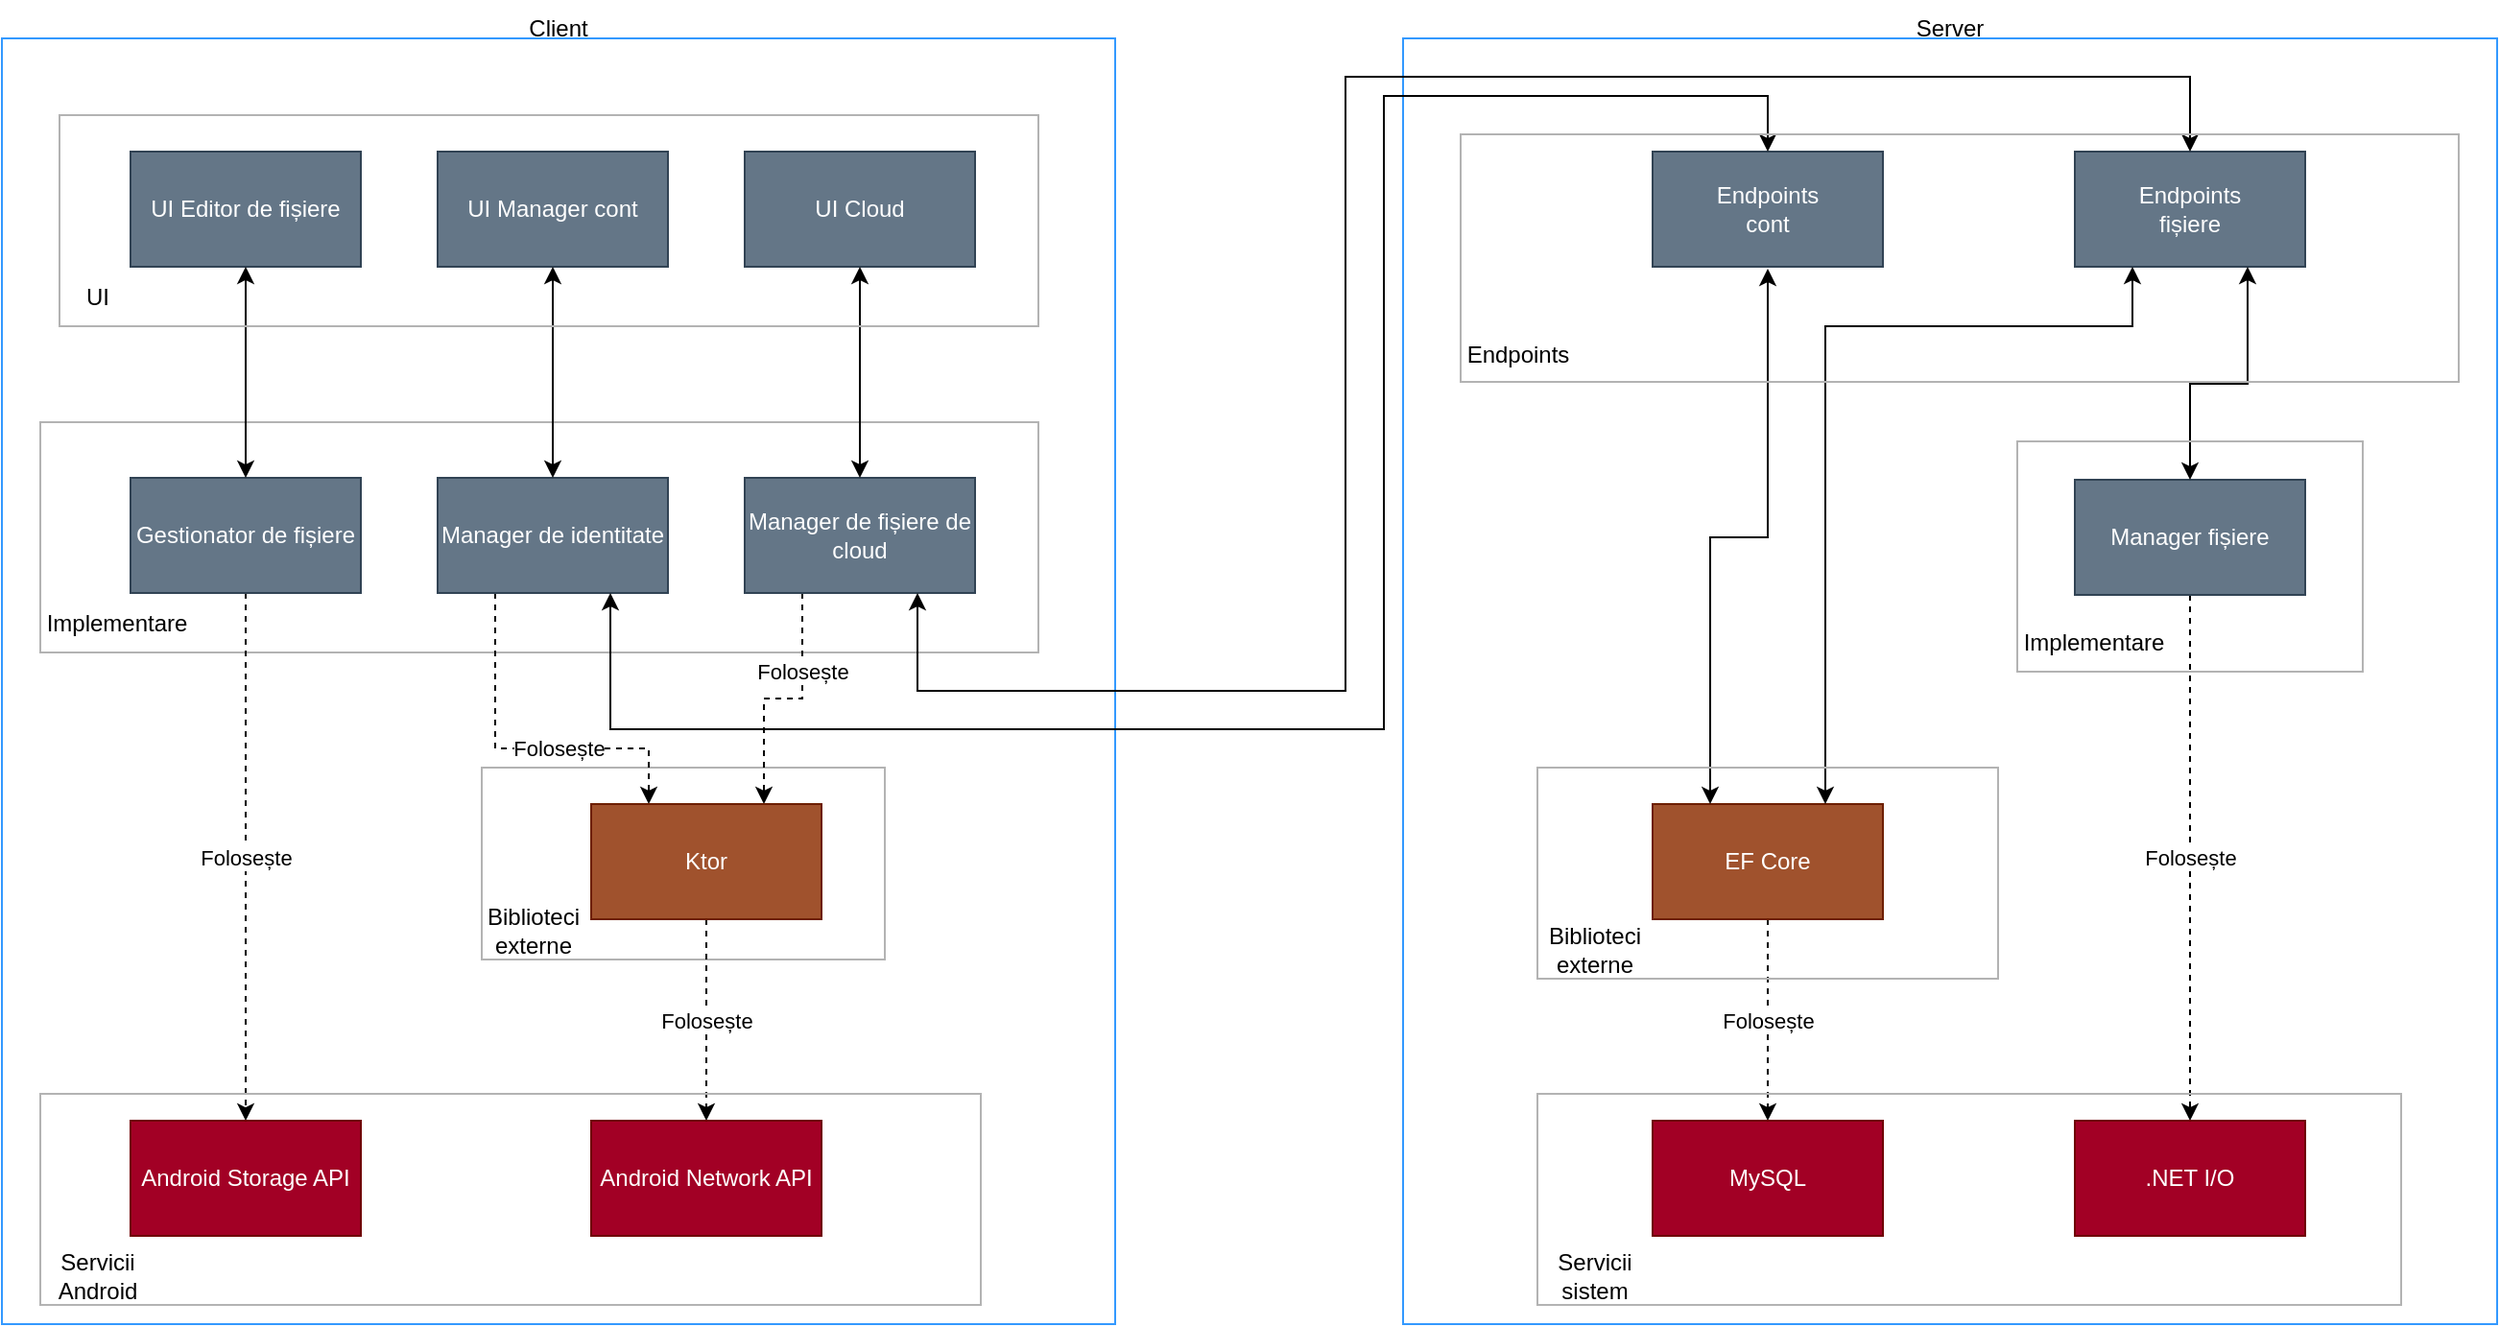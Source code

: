 <mxfile version="26.1.1">
  <diagram name="Page-1" id="QWus57eGXIuECSsaH0sc">
    <mxGraphModel dx="2390" dy="1392" grid="1" gridSize="10" guides="1" tooltips="1" connect="1" arrows="1" fold="1" page="1" pageScale="1" pageWidth="827" pageHeight="1169" math="0" shadow="0">
      <root>
        <mxCell id="0" />
        <mxCell id="1" parent="0" />
        <mxCell id="iNdI6l6NT3YfjhO-xF1K-56" value="" style="rounded=0;whiteSpace=wrap;html=1;fillColor=none;strokeColor=#3399FF;" vertex="1" parent="1">
          <mxGeometry x="740" y="70" width="570" height="670" as="geometry" />
        </mxCell>
        <mxCell id="iNdI6l6NT3YfjhO-xF1K-23" value="" style="rounded=0;whiteSpace=wrap;html=1;fillColor=none;strokeColor=#3399FF;movable=1;resizable=1;rotatable=1;deletable=1;editable=1;locked=0;connectable=1;" vertex="1" parent="1">
          <mxGeometry x="10" y="70" width="580" height="670" as="geometry" />
        </mxCell>
        <mxCell id="iNdI6l6NT3YfjhO-xF1K-29" value="" style="rounded=0;whiteSpace=wrap;html=1;fillColor=none;strokeColor=#B3B3B3;" vertex="1" parent="1">
          <mxGeometry x="260" y="450" width="210" height="100" as="geometry" />
        </mxCell>
        <mxCell id="iNdI6l6NT3YfjhO-xF1K-27" value="" style="rounded=0;whiteSpace=wrap;html=1;fillColor=none;movable=1;resizable=1;rotatable=1;deletable=1;editable=1;locked=0;connectable=1;strokeColor=#B3B3B3;" vertex="1" parent="1">
          <mxGeometry x="30" y="270" width="520" height="120" as="geometry" />
        </mxCell>
        <mxCell id="iNdI6l6NT3YfjhO-xF1K-38" value="Folosește" style="edgeStyle=orthogonalEdgeStyle;rounded=0;orthogonalLoop=1;jettySize=auto;html=1;exitX=0.25;exitY=1;exitDx=0;exitDy=0;entryX=0.75;entryY=0;entryDx=0;entryDy=0;dashed=1;" edge="1" parent="1" source="iNdI6l6NT3YfjhO-xF1K-1" target="iNdI6l6NT3YfjhO-xF1K-11">
          <mxGeometry x="-0.369" relative="1" as="geometry">
            <mxPoint as="offset" />
          </mxGeometry>
        </mxCell>
        <mxCell id="iNdI6l6NT3YfjhO-xF1K-1" value="Manager de fișiere de cloud" style="rounded=0;whiteSpace=wrap;html=1;fillColor=#647687;fontColor=#ffffff;strokeColor=#314354;" vertex="1" parent="1">
          <mxGeometry x="397" y="299" width="120" height="60" as="geometry" />
        </mxCell>
        <mxCell id="iNdI6l6NT3YfjhO-xF1K-37" value="Folosește" style="edgeStyle=orthogonalEdgeStyle;rounded=0;orthogonalLoop=1;jettySize=auto;html=1;exitX=0.25;exitY=1;exitDx=0;exitDy=0;entryX=0.25;entryY=0;entryDx=0;entryDy=0;dashed=1;" edge="1" parent="1" source="iNdI6l6NT3YfjhO-xF1K-2" target="iNdI6l6NT3YfjhO-xF1K-11">
          <mxGeometry x="0.2" relative="1" as="geometry">
            <Array as="points">
              <mxPoint x="267" y="440" />
              <mxPoint x="347" y="440" />
            </Array>
            <mxPoint as="offset" />
          </mxGeometry>
        </mxCell>
        <mxCell id="iNdI6l6NT3YfjhO-xF1K-2" value="Manager de identitate" style="rounded=0;whiteSpace=wrap;html=1;fillColor=#647687;fontColor=#ffffff;strokeColor=#314354;" vertex="1" parent="1">
          <mxGeometry x="237" y="299" width="120" height="60" as="geometry" />
        </mxCell>
        <mxCell id="iNdI6l6NT3YfjhO-xF1K-20" value="Folosește" style="edgeStyle=orthogonalEdgeStyle;rounded=0;orthogonalLoop=1;jettySize=auto;html=1;entryX=0.5;entryY=0;entryDx=0;entryDy=0;dashed=1;" edge="1" parent="1" source="iNdI6l6NT3YfjhO-xF1K-3" target="iNdI6l6NT3YfjhO-xF1K-17">
          <mxGeometry relative="1" as="geometry" />
        </mxCell>
        <mxCell id="iNdI6l6NT3YfjhO-xF1K-3" value="Gestionator de fișiere" style="rounded=0;whiteSpace=wrap;html=1;fillColor=#647687;fontColor=#ffffff;strokeColor=#314354;" vertex="1" parent="1">
          <mxGeometry x="77" y="299" width="120" height="60" as="geometry" />
        </mxCell>
        <mxCell id="iNdI6l6NT3YfjhO-xF1K-4" value="UI Editor de fișiere" style="rounded=0;whiteSpace=wrap;html=1;fillColor=#647687;fontColor=#ffffff;strokeColor=#314354;" vertex="1" parent="1">
          <mxGeometry x="77" y="129" width="120" height="60" as="geometry" />
        </mxCell>
        <mxCell id="iNdI6l6NT3YfjhO-xF1K-5" value="UI Cloud" style="rounded=0;whiteSpace=wrap;html=1;fillColor=#647687;fontColor=#ffffff;strokeColor=#314354;" vertex="1" parent="1">
          <mxGeometry x="397" y="129" width="120" height="60" as="geometry" />
        </mxCell>
        <mxCell id="iNdI6l6NT3YfjhO-xF1K-6" value="UI Manager cont" style="rounded=0;whiteSpace=wrap;html=1;fillColor=#647687;fontColor=#ffffff;strokeColor=#314354;" vertex="1" parent="1">
          <mxGeometry x="237" y="129" width="120" height="60" as="geometry" />
        </mxCell>
        <mxCell id="iNdI6l6NT3YfjhO-xF1K-7" value="" style="endArrow=classic;startArrow=classic;html=1;rounded=0;exitX=0.5;exitY=1;exitDx=0;exitDy=0;entryX=0.5;entryY=0;entryDx=0;entryDy=0;" edge="1" parent="1" source="iNdI6l6NT3YfjhO-xF1K-4" target="iNdI6l6NT3YfjhO-xF1K-3">
          <mxGeometry width="50" height="50" relative="1" as="geometry">
            <mxPoint x="137" y="199" as="sourcePoint" />
            <mxPoint x="137" y="289" as="targetPoint" />
          </mxGeometry>
        </mxCell>
        <mxCell id="iNdI6l6NT3YfjhO-xF1K-8" value="" style="endArrow=classic;startArrow=classic;html=1;rounded=0;exitX=0.5;exitY=1;exitDx=0;exitDy=0;entryX=0.5;entryY=0;entryDx=0;entryDy=0;" edge="1" parent="1" source="iNdI6l6NT3YfjhO-xF1K-6" target="iNdI6l6NT3YfjhO-xF1K-2">
          <mxGeometry width="50" height="50" relative="1" as="geometry">
            <mxPoint x="297" y="219" as="sourcePoint" />
            <mxPoint x="277" y="279" as="targetPoint" />
          </mxGeometry>
        </mxCell>
        <mxCell id="iNdI6l6NT3YfjhO-xF1K-10" value="" style="endArrow=classic;startArrow=classic;html=1;rounded=0;exitX=0.5;exitY=1;exitDx=0;exitDy=0;entryX=0.5;entryY=0;entryDx=0;entryDy=0;" edge="1" parent="1" source="iNdI6l6NT3YfjhO-xF1K-5" target="iNdI6l6NT3YfjhO-xF1K-1">
          <mxGeometry width="50" height="50" relative="1" as="geometry">
            <mxPoint x="307" y="199" as="sourcePoint" />
            <mxPoint x="447" y="269" as="targetPoint" />
          </mxGeometry>
        </mxCell>
        <mxCell id="iNdI6l6NT3YfjhO-xF1K-21" value="Folosește" style="edgeStyle=orthogonalEdgeStyle;rounded=0;orthogonalLoop=1;jettySize=auto;html=1;dashed=1;" edge="1" parent="1" source="iNdI6l6NT3YfjhO-xF1K-11" target="iNdI6l6NT3YfjhO-xF1K-18">
          <mxGeometry relative="1" as="geometry" />
        </mxCell>
        <mxCell id="iNdI6l6NT3YfjhO-xF1K-11" value="Ktor" style="rounded=0;whiteSpace=wrap;html=1;fillColor=#a0522d;fontColor=#ffffff;strokeColor=#6D1F00;" vertex="1" parent="1">
          <mxGeometry x="317" y="469" width="120" height="60" as="geometry" />
        </mxCell>
        <mxCell id="iNdI6l6NT3YfjhO-xF1K-17" value="Android Storage API" style="rounded=0;whiteSpace=wrap;html=1;fillColor=#a20025;fontColor=#ffffff;strokeColor=#6F0000;" vertex="1" parent="1">
          <mxGeometry x="77" y="634" width="120" height="60" as="geometry" />
        </mxCell>
        <mxCell id="iNdI6l6NT3YfjhO-xF1K-18" value="Android Network API" style="rounded=0;whiteSpace=wrap;html=1;fillColor=#a20025;fontColor=#ffffff;strokeColor=#6F0000;" vertex="1" parent="1">
          <mxGeometry x="317" y="634" width="120" height="60" as="geometry" />
        </mxCell>
        <mxCell id="iNdI6l6NT3YfjhO-xF1K-22" value="" style="rounded=0;whiteSpace=wrap;html=1;fillColor=none;strokeColor=#B3B3B3;" vertex="1" parent="1">
          <mxGeometry x="40" y="110" width="510" height="110" as="geometry" />
        </mxCell>
        <mxCell id="iNdI6l6NT3YfjhO-xF1K-24" value="Client" style="text;html=1;align=center;verticalAlign=middle;whiteSpace=wrap;rounded=0;" vertex="1" parent="1">
          <mxGeometry x="270" y="50" width="60" height="30" as="geometry" />
        </mxCell>
        <mxCell id="iNdI6l6NT3YfjhO-xF1K-26" value="UI" style="text;html=1;align=center;verticalAlign=middle;whiteSpace=wrap;rounded=0;" vertex="1" parent="1">
          <mxGeometry x="30" y="190" width="60" height="30" as="geometry" />
        </mxCell>
        <mxCell id="iNdI6l6NT3YfjhO-xF1K-28" value="Implementare" style="text;html=1;align=center;verticalAlign=middle;whiteSpace=wrap;rounded=0;" vertex="1" parent="1">
          <mxGeometry x="40" y="360" width="60" height="30" as="geometry" />
        </mxCell>
        <mxCell id="iNdI6l6NT3YfjhO-xF1K-30" value="Biblioteci&lt;br&gt;externe" style="text;html=1;align=center;verticalAlign=middle;whiteSpace=wrap;rounded=0;" vertex="1" parent="1">
          <mxGeometry x="257" y="520" width="60" height="30" as="geometry" />
        </mxCell>
        <mxCell id="iNdI6l6NT3YfjhO-xF1K-31" value="" style="rounded=0;whiteSpace=wrap;html=1;fillColor=none;strokeColor=#B3B3B3;" vertex="1" parent="1">
          <mxGeometry x="30" y="620" width="490" height="110" as="geometry" />
        </mxCell>
        <mxCell id="iNdI6l6NT3YfjhO-xF1K-32" value="Servicii&lt;div&gt;Android&lt;/div&gt;" style="text;html=1;align=center;verticalAlign=middle;whiteSpace=wrap;rounded=0;" vertex="1" parent="1">
          <mxGeometry x="30" y="700" width="60" height="30" as="geometry" />
        </mxCell>
        <mxCell id="iNdI6l6NT3YfjhO-xF1K-33" value="Endpoints&lt;div&gt;cont&lt;/div&gt;" style="rounded=0;whiteSpace=wrap;html=1;fillColor=#647687;fontColor=#ffffff;strokeColor=#314354;" vertex="1" parent="1">
          <mxGeometry x="870" y="129" width="120" height="60" as="geometry" />
        </mxCell>
        <mxCell id="iNdI6l6NT3YfjhO-xF1K-34" value="Endpoints&lt;div&gt;fișiere&lt;/div&gt;" style="rounded=0;whiteSpace=wrap;html=1;fillColor=#647687;fontColor=#ffffff;strokeColor=#314354;" vertex="1" parent="1">
          <mxGeometry x="1090" y="129" width="120" height="60" as="geometry" />
        </mxCell>
        <mxCell id="iNdI6l6NT3YfjhO-xF1K-35" value="" style="endArrow=classic;startArrow=classic;html=1;rounded=0;exitX=0.75;exitY=1;exitDx=0;exitDy=0;entryX=0.5;entryY=0;entryDx=0;entryDy=0;" edge="1" parent="1" source="iNdI6l6NT3YfjhO-xF1K-2" target="iNdI6l6NT3YfjhO-xF1K-33">
          <mxGeometry width="50" height="50" relative="1" as="geometry">
            <mxPoint x="300" y="360" as="sourcePoint" />
            <mxPoint x="660" y="140" as="targetPoint" />
            <Array as="points">
              <mxPoint x="327" y="430" />
              <mxPoint x="730" y="430" />
              <mxPoint x="730" y="100" />
              <mxPoint x="930" y="100" />
            </Array>
          </mxGeometry>
        </mxCell>
        <mxCell id="iNdI6l6NT3YfjhO-xF1K-36" value="" style="endArrow=classic;startArrow=classic;html=1;rounded=0;entryX=0.75;entryY=1;entryDx=0;entryDy=0;exitX=0.5;exitY=0;exitDx=0;exitDy=0;" edge="1" parent="1" source="iNdI6l6NT3YfjhO-xF1K-34" target="iNdI6l6NT3YfjhO-xF1K-1">
          <mxGeometry width="50" height="50" relative="1" as="geometry">
            <mxPoint x="790" y="260" as="sourcePoint" />
            <mxPoint x="500" y="370" as="targetPoint" />
            <Array as="points">
              <mxPoint x="1150" y="90" />
              <mxPoint x="710" y="90" />
              <mxPoint x="710" y="410" />
              <mxPoint x="487" y="410" />
            </Array>
          </mxGeometry>
        </mxCell>
        <mxCell id="iNdI6l6NT3YfjhO-xF1K-43" value="Folosește" style="edgeStyle=orthogonalEdgeStyle;rounded=0;orthogonalLoop=1;jettySize=auto;html=1;dashed=1;" edge="1" parent="1" source="iNdI6l6NT3YfjhO-xF1K-39" target="iNdI6l6NT3YfjhO-xF1K-40">
          <mxGeometry relative="1" as="geometry" />
        </mxCell>
        <mxCell id="iNdI6l6NT3YfjhO-xF1K-39" value="EF Core" style="rounded=0;whiteSpace=wrap;html=1;fillColor=#a0522d;fontColor=#ffffff;strokeColor=#6D1F00;" vertex="1" parent="1">
          <mxGeometry x="870" y="469" width="120" height="60" as="geometry" />
        </mxCell>
        <mxCell id="iNdI6l6NT3YfjhO-xF1K-40" value="MySQL" style="rounded=0;whiteSpace=wrap;html=1;fillColor=#a20025;fontColor=#ffffff;strokeColor=#6F0000;" vertex="1" parent="1">
          <mxGeometry x="870" y="634" width="120" height="60" as="geometry" />
        </mxCell>
        <mxCell id="iNdI6l6NT3YfjhO-xF1K-41" value="" style="endArrow=classic;startArrow=classic;html=1;rounded=0;entryX=0.25;entryY=0;entryDx=0;entryDy=0;" edge="1" parent="1" target="iNdI6l6NT3YfjhO-xF1K-39">
          <mxGeometry width="50" height="50" relative="1" as="geometry">
            <mxPoint x="930" y="190" as="sourcePoint" />
            <mxPoint x="930" y="259.711" as="targetPoint" />
            <Array as="points">
              <mxPoint x="930" y="330" />
              <mxPoint x="900" y="330" />
            </Array>
          </mxGeometry>
        </mxCell>
        <mxCell id="iNdI6l6NT3YfjhO-xF1K-42" value="" style="endArrow=classic;startArrow=classic;html=1;rounded=0;entryX=0.75;entryY=0;entryDx=0;entryDy=0;exitX=0.25;exitY=1;exitDx=0;exitDy=0;" edge="1" parent="1" source="iNdI6l6NT3YfjhO-xF1K-34" target="iNdI6l6NT3YfjhO-xF1K-39">
          <mxGeometry width="50" height="50" relative="1" as="geometry">
            <mxPoint x="1150" y="239" as="sourcePoint" />
            <mxPoint x="1150" y="259.711" as="targetPoint" />
            <Array as="points">
              <mxPoint x="1120" y="220" />
              <mxPoint x="960" y="220" />
            </Array>
          </mxGeometry>
        </mxCell>
        <mxCell id="iNdI6l6NT3YfjhO-xF1K-47" value="Folosește" style="edgeStyle=orthogonalEdgeStyle;rounded=0;orthogonalLoop=1;jettySize=auto;html=1;dashed=1;" edge="1" parent="1" source="iNdI6l6NT3YfjhO-xF1K-44" target="iNdI6l6NT3YfjhO-xF1K-46">
          <mxGeometry relative="1" as="geometry" />
        </mxCell>
        <mxCell id="iNdI6l6NT3YfjhO-xF1K-44" value="Manager fișiere" style="rounded=0;whiteSpace=wrap;html=1;fillColor=#647687;fontColor=#ffffff;strokeColor=#314354;" vertex="1" parent="1">
          <mxGeometry x="1090" y="300" width="120" height="60" as="geometry" />
        </mxCell>
        <mxCell id="iNdI6l6NT3YfjhO-xF1K-45" value="" style="endArrow=classic;startArrow=classic;html=1;rounded=0;entryX=0.75;entryY=1;entryDx=0;entryDy=0;exitX=0.5;exitY=0;exitDx=0;exitDy=0;" edge="1" parent="1" source="iNdI6l6NT3YfjhO-xF1K-44" target="iNdI6l6NT3YfjhO-xF1K-34">
          <mxGeometry width="50" height="50" relative="1" as="geometry">
            <mxPoint x="1170" y="250" as="sourcePoint" />
            <mxPoint x="1220" y="200" as="targetPoint" />
            <Array as="points">
              <mxPoint x="1150" y="250" />
              <mxPoint x="1180" y="250" />
            </Array>
          </mxGeometry>
        </mxCell>
        <mxCell id="iNdI6l6NT3YfjhO-xF1K-46" value=".NET I/O" style="rounded=0;whiteSpace=wrap;html=1;fillColor=#a20025;fontColor=#ffffff;strokeColor=#6F0000;" vertex="1" parent="1">
          <mxGeometry x="1090" y="634" width="120" height="60" as="geometry" />
        </mxCell>
        <mxCell id="iNdI6l6NT3YfjhO-xF1K-48" value="" style="rounded=0;whiteSpace=wrap;html=1;fillColor=none;strokeColor=#B3B3B3;" vertex="1" parent="1">
          <mxGeometry x="770" y="120" width="520" height="129" as="geometry" />
        </mxCell>
        <mxCell id="iNdI6l6NT3YfjhO-xF1K-49" value="Endpoints" style="text;html=1;align=center;verticalAlign=middle;whiteSpace=wrap;rounded=0;" vertex="1" parent="1">
          <mxGeometry x="770" y="220" width="60" height="30" as="geometry" />
        </mxCell>
        <mxCell id="iNdI6l6NT3YfjhO-xF1K-50" value="" style="rounded=0;whiteSpace=wrap;html=1;fillColor=none;strokeColor=#B3B3B3;" vertex="1" parent="1">
          <mxGeometry x="1060" y="280" width="180" height="120" as="geometry" />
        </mxCell>
        <mxCell id="iNdI6l6NT3YfjhO-xF1K-51" value="Implementare" style="text;html=1;align=center;verticalAlign=middle;whiteSpace=wrap;rounded=0;" vertex="1" parent="1">
          <mxGeometry x="1060" y="370" width="80" height="30" as="geometry" />
        </mxCell>
        <mxCell id="iNdI6l6NT3YfjhO-xF1K-52" value="" style="rounded=0;whiteSpace=wrap;html=1;fillColor=none;strokeColor=#B3B3B3;" vertex="1" parent="1">
          <mxGeometry x="810" y="450" width="240" height="110" as="geometry" />
        </mxCell>
        <mxCell id="iNdI6l6NT3YfjhO-xF1K-53" value="Biblioteci&lt;div&gt;externe&lt;/div&gt;" style="text;html=1;align=center;verticalAlign=middle;whiteSpace=wrap;rounded=0;" vertex="1" parent="1">
          <mxGeometry x="810" y="530" width="60" height="30" as="geometry" />
        </mxCell>
        <mxCell id="iNdI6l6NT3YfjhO-xF1K-54" value="" style="rounded=0;whiteSpace=wrap;html=1;fillColor=none;strokeColor=#B3B3B3;" vertex="1" parent="1">
          <mxGeometry x="810" y="620" width="450" height="110" as="geometry" />
        </mxCell>
        <mxCell id="iNdI6l6NT3YfjhO-xF1K-55" value="Servicii&lt;div&gt;sistem&lt;/div&gt;" style="text;html=1;align=center;verticalAlign=middle;whiteSpace=wrap;rounded=0;" vertex="1" parent="1">
          <mxGeometry x="810" y="700" width="60" height="30" as="geometry" />
        </mxCell>
        <mxCell id="iNdI6l6NT3YfjhO-xF1K-57" value="Server" style="text;html=1;align=center;verticalAlign=middle;whiteSpace=wrap;rounded=0;" vertex="1" parent="1">
          <mxGeometry x="995" y="50" width="60" height="30" as="geometry" />
        </mxCell>
      </root>
    </mxGraphModel>
  </diagram>
</mxfile>
